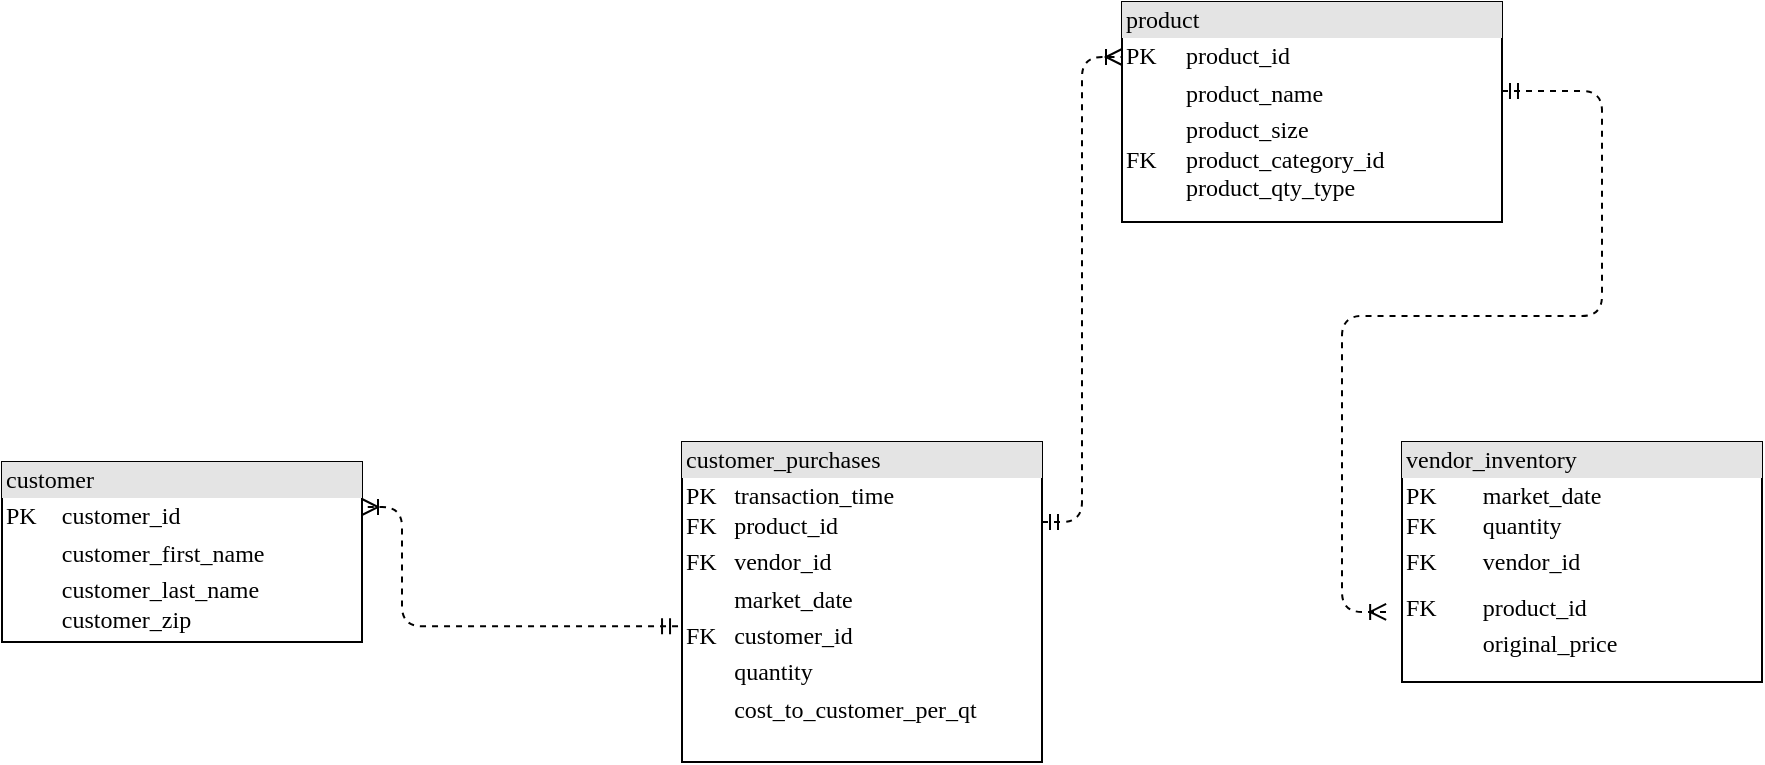 <mxfile version="24.4.0" type="github">
  <diagram name="Page-1" id="2ca16b54-16f6-2749-3443-fa8db7711227">
    <mxGraphModel dx="1434" dy="738" grid="1" gridSize="10" guides="1" tooltips="1" connect="1" arrows="1" fold="1" page="1" pageScale="1" pageWidth="1100" pageHeight="850" background="none" math="0" shadow="0">
      <root>
        <mxCell id="0" />
        <mxCell id="1" parent="0" />
        <mxCell id="2ed32ef02a7f4228-19" style="edgeStyle=orthogonalEdgeStyle;html=1;dashed=1;labelBackgroundColor=none;startArrow=ERmandOne;endArrow=ERoneToMany;fontFamily=Verdana;fontSize=12;align=left;entryX=-0.044;entryY=0.708;entryDx=0;entryDy=0;entryPerimeter=0;exitX=1;exitY=0.25;exitDx=0;exitDy=0;" parent="1" target="xdBdYJnvLGcJiV8UMWrc-17" edge="1">
          <mxGeometry relative="1" as="geometry">
            <Array as="points">
              <mxPoint x="930" y="205" />
              <mxPoint x="930" y="317" />
              <mxPoint x="800" y="317" />
              <mxPoint x="800" y="465" />
            </Array>
            <mxPoint x="880" y="204.46" as="sourcePoint" />
            <mxPoint x="828.02" y="480.0" as="targetPoint" />
          </mxGeometry>
        </mxCell>
        <mxCell id="2ed32ef02a7f4228-20" style="edgeStyle=orthogonalEdgeStyle;html=1;dashed=1;labelBackgroundColor=none;startArrow=ERmandOne;endArrow=ERoneToMany;fontFamily=Verdana;fontSize=12;align=left;entryX=1;entryY=0.25;entryDx=0;entryDy=0;exitX=-0.011;exitY=0.607;exitDx=0;exitDy=0;exitPerimeter=0;" parent="1" target="2ed32ef02a7f4228-11" edge="1">
          <mxGeometry relative="1" as="geometry">
            <mxPoint x="468.02" y="472.12" as="sourcePoint" />
            <mxPoint x="145" y="597.5" as="targetPoint" />
            <Array as="points">
              <mxPoint x="330" y="472" />
              <mxPoint x="330" y="413" />
            </Array>
          </mxGeometry>
        </mxCell>
        <mxCell id="2ed32ef02a7f4228-2" value="&lt;div style=&quot;box-sizing: border-box ; width: 100% ; background: #e4e4e4 ; padding: 2px&quot;&gt;customer_purchases&lt;/div&gt;&lt;table style=&quot;width: 100% ; font-size: 1em&quot; cellpadding=&quot;2&quot; cellspacing=&quot;0&quot;&gt;&lt;tbody&gt;&lt;tr&gt;&lt;td&gt;PK&lt;br&gt;FK&lt;/td&gt;&lt;td&gt;transaction_time&lt;br&gt;product_id&lt;/td&gt;&lt;/tr&gt;&lt;tr&gt;&lt;td&gt;FK&lt;/td&gt;&lt;td&gt;vendor_id&lt;/td&gt;&lt;/tr&gt;&lt;tr&gt;&lt;td&gt;&lt;/td&gt;&lt;td&gt;market_date&lt;/td&gt;&lt;/tr&gt;&lt;tr&gt;&lt;td&gt;FK&lt;/td&gt;&lt;td&gt;customer_id&lt;/td&gt;&lt;/tr&gt;&lt;tr&gt;&lt;td&gt;&lt;br&gt;&lt;/td&gt;&lt;td&gt;quantity&lt;/td&gt;&lt;/tr&gt;&lt;tr&gt;&lt;td&gt;&lt;br&gt;&lt;/td&gt;&lt;td&gt;cost_to_customer_per_qt&lt;br&gt;&lt;/td&gt;&lt;/tr&gt;&lt;/tbody&gt;&lt;/table&gt;" style="verticalAlign=top;align=left;overflow=fill;html=1;rounded=0;shadow=0;comic=0;labelBackgroundColor=none;strokeWidth=1;fontFamily=Verdana;fontSize=12" parent="1" vertex="1">
          <mxGeometry x="470" y="380" width="180" height="160" as="geometry" />
        </mxCell>
        <mxCell id="2ed32ef02a7f4228-11" value="&lt;div style=&quot;box-sizing:border-box;width:100%;background:#e4e4e4;padding:2px;&quot;&gt;customer&lt;/div&gt;&lt;table style=&quot;width:100%;font-size:1em;&quot; cellpadding=&quot;2&quot; cellspacing=&quot;0&quot;&gt;&lt;tbody&gt;&lt;tr&gt;&lt;td&gt;PK&lt;/td&gt;&lt;td&gt;customer_id&lt;/td&gt;&lt;/tr&gt;&lt;tr&gt;&lt;td&gt;&lt;br&gt;&lt;/td&gt;&lt;td&gt;customer_first_name&lt;/td&gt;&lt;/tr&gt;&lt;tr&gt;&lt;td&gt;&lt;/td&gt;&lt;td&gt;customer_last_name&lt;br&gt;customer_zip&lt;/td&gt;&lt;/tr&gt;&lt;/tbody&gt;&lt;/table&gt;" style="verticalAlign=top;align=left;overflow=fill;html=1;rounded=0;shadow=0;comic=0;labelBackgroundColor=none;strokeWidth=1;fontFamily=Verdana;fontSize=12" parent="1" vertex="1">
          <mxGeometry x="130" y="390" width="180" height="90" as="geometry" />
        </mxCell>
        <mxCell id="xdBdYJnvLGcJiV8UMWrc-12" style="edgeStyle=orthogonalEdgeStyle;html=1;dashed=1;labelBackgroundColor=none;startArrow=ERmandOne;endArrow=ERoneToMany;fontFamily=Verdana;fontSize=12;align=left;exitX=1;exitY=0.25;exitDx=0;exitDy=0;entryX=0;entryY=0.25;entryDx=0;entryDy=0;" edge="1" parent="1" source="xdBdYJnvLGcJiV8UMWrc-14" target="xdBdYJnvLGcJiV8UMWrc-16">
          <mxGeometry relative="1" as="geometry">
            <Array as="points">
              <mxPoint x="670" y="420" />
              <mxPoint x="670" y="188" />
            </Array>
            <mxPoint x="700" y="530" as="sourcePoint" />
            <mxPoint x="720" y="620" as="targetPoint" />
          </mxGeometry>
        </mxCell>
        <mxCell id="xdBdYJnvLGcJiV8UMWrc-14" value="&lt;div style=&quot;box-sizing: border-box ; width: 100% ; background: #e4e4e4 ; padding: 2px&quot;&gt;customer_purchases&lt;/div&gt;&lt;table style=&quot;width: 100% ; font-size: 1em&quot; cellpadding=&quot;2&quot; cellspacing=&quot;0&quot;&gt;&lt;tbody&gt;&lt;tr&gt;&lt;td&gt;PK&lt;br&gt;FK&lt;/td&gt;&lt;td&gt;transaction_time&lt;br&gt;product_id&lt;/td&gt;&lt;/tr&gt;&lt;tr&gt;&lt;td&gt;FK&lt;/td&gt;&lt;td&gt;vendor_id&lt;/td&gt;&lt;/tr&gt;&lt;tr&gt;&lt;td&gt;&lt;/td&gt;&lt;td&gt;market_date&lt;/td&gt;&lt;/tr&gt;&lt;tr&gt;&lt;td&gt;FK&lt;/td&gt;&lt;td&gt;customer_id&lt;/td&gt;&lt;/tr&gt;&lt;tr&gt;&lt;td&gt;&lt;br&gt;&lt;/td&gt;&lt;td&gt;quantity&lt;/td&gt;&lt;/tr&gt;&lt;tr&gt;&lt;td&gt;&lt;br&gt;&lt;/td&gt;&lt;td&gt;cost_to_customer_per_qt&lt;br&gt;&lt;/td&gt;&lt;/tr&gt;&lt;/tbody&gt;&lt;/table&gt;" style="verticalAlign=top;align=left;overflow=fill;html=1;rounded=0;shadow=0;comic=0;labelBackgroundColor=none;strokeWidth=1;fontFamily=Verdana;fontSize=12" vertex="1" parent="1">
          <mxGeometry x="470" y="380" width="180" height="160" as="geometry" />
        </mxCell>
        <mxCell id="xdBdYJnvLGcJiV8UMWrc-15" value="&lt;div style=&quot;box-sizing:border-box;width:100%;background:#e4e4e4;padding:2px;&quot;&gt;customer&lt;/div&gt;&lt;table style=&quot;width:100%;font-size:1em;&quot; cellpadding=&quot;2&quot; cellspacing=&quot;0&quot;&gt;&lt;tbody&gt;&lt;tr&gt;&lt;td&gt;PK&lt;/td&gt;&lt;td&gt;customer_id&lt;/td&gt;&lt;/tr&gt;&lt;tr&gt;&lt;td&gt;&lt;br&gt;&lt;/td&gt;&lt;td&gt;customer_first_name&lt;/td&gt;&lt;/tr&gt;&lt;tr&gt;&lt;td&gt;&lt;/td&gt;&lt;td&gt;customer_last_name&lt;br&gt;customer_zip&lt;/td&gt;&lt;/tr&gt;&lt;/tbody&gt;&lt;/table&gt;" style="verticalAlign=top;align=left;overflow=fill;html=1;rounded=0;shadow=0;comic=0;labelBackgroundColor=none;strokeWidth=1;fontFamily=Verdana;fontSize=12" vertex="1" parent="1">
          <mxGeometry x="130" y="390" width="180" height="90" as="geometry" />
        </mxCell>
        <mxCell id="xdBdYJnvLGcJiV8UMWrc-16" value="&lt;div style=&quot;box-sizing:border-box;width:100%;background:#e4e4e4;padding:2px;&quot;&gt;product&lt;/div&gt;&lt;table style=&quot;width:100%;font-size:1em;&quot; cellpadding=&quot;2&quot; cellspacing=&quot;0&quot;&gt;&lt;tbody&gt;&lt;tr&gt;&lt;td&gt;PK&lt;/td&gt;&lt;td&gt;product_id&lt;/td&gt;&lt;/tr&gt;&lt;tr&gt;&lt;td&gt;&lt;br&gt;&lt;/td&gt;&lt;td&gt;product_name&lt;/td&gt;&lt;/tr&gt;&lt;tr&gt;&lt;td&gt;FK&lt;/td&gt;&lt;td&gt;product_size&lt;br&gt;product_category_id&lt;br&gt;product_qty_type&lt;/td&gt;&lt;/tr&gt;&lt;/tbody&gt;&lt;/table&gt;" style="verticalAlign=top;align=left;overflow=fill;html=1;rounded=0;shadow=0;comic=0;labelBackgroundColor=none;strokeWidth=1;fontFamily=Verdana;fontSize=12" vertex="1" parent="1">
          <mxGeometry x="690" y="160" width="190" height="110" as="geometry" />
        </mxCell>
        <mxCell id="xdBdYJnvLGcJiV8UMWrc-17" value="&lt;div style=&quot;box-sizing: border-box ; width: 100% ; background: #e4e4e4 ; padding: 2px&quot;&gt;vendor_inventory&lt;/div&gt;&lt;table style=&quot;width: 100% ; font-size: 1em&quot; cellpadding=&quot;2&quot; cellspacing=&quot;0&quot;&gt;&lt;tbody&gt;&lt;tr&gt;&lt;td&gt;PK&lt;br&gt;FK&lt;/td&gt;&lt;td&gt;market_date&lt;br&gt;quantity&lt;/td&gt;&lt;/tr&gt;&lt;tr&gt;&lt;td&gt;FK&lt;/td&gt;&lt;td&gt;vendor_id&lt;/td&gt;&lt;/tr&gt;&lt;tr&gt;&lt;td&gt;&lt;/td&gt;&lt;td&gt;&lt;/td&gt;&lt;/tr&gt;&lt;tr&gt;&lt;td&gt;FK&lt;/td&gt;&lt;td&gt;product_id&lt;/td&gt;&lt;/tr&gt;&lt;tr&gt;&lt;td&gt;&lt;br&gt;&lt;/td&gt;&lt;td&gt;original_price&lt;/td&gt;&lt;/tr&gt;&lt;tr&gt;&lt;td&gt;&lt;/td&gt;&lt;td&gt;&lt;br&gt;&lt;/td&gt;&lt;/tr&gt;&lt;/tbody&gt;&lt;/table&gt;" style="verticalAlign=top;align=left;overflow=fill;html=1;rounded=0;shadow=0;comic=0;labelBackgroundColor=none;strokeWidth=1;fontFamily=Verdana;fontSize=12" vertex="1" parent="1">
          <mxGeometry x="830" y="380" width="180" height="120" as="geometry" />
        </mxCell>
      </root>
    </mxGraphModel>
  </diagram>
</mxfile>
